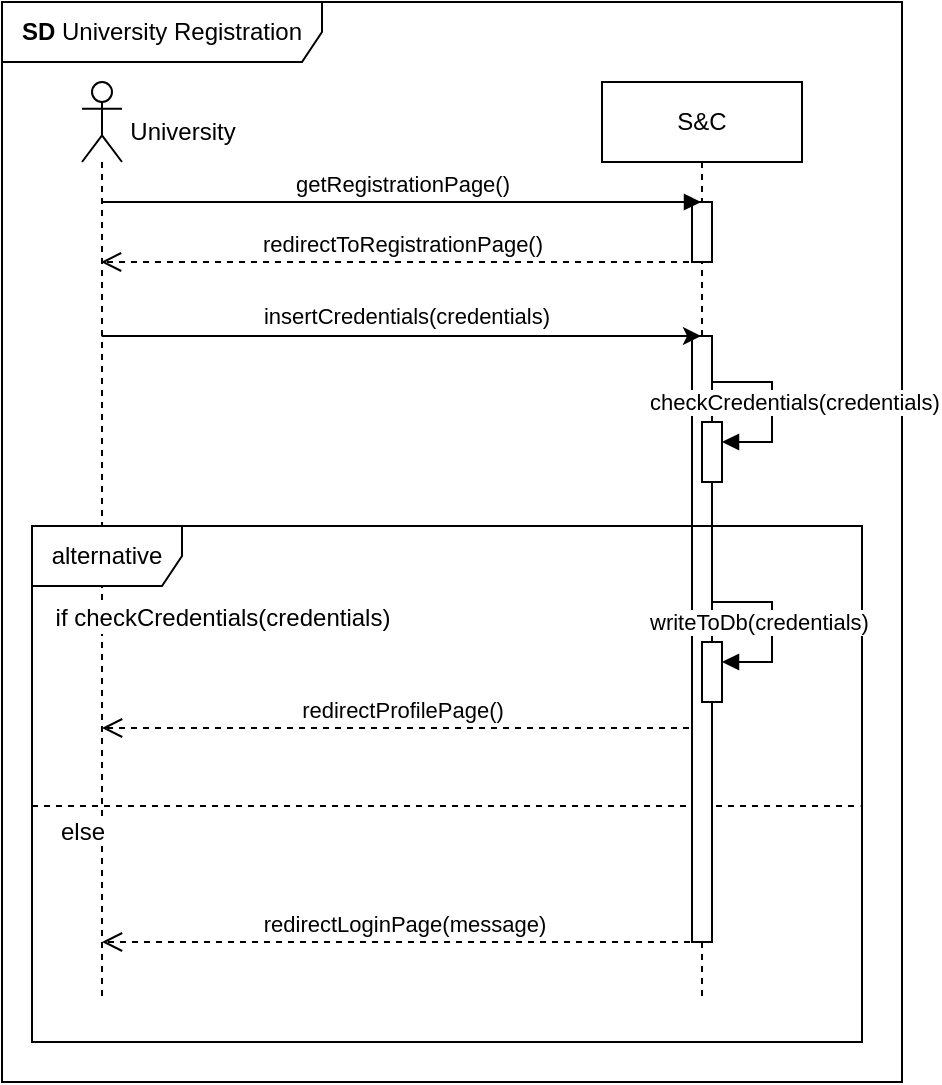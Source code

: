<mxfile version="25.0.3">
  <diagram name="Page-1" id="2YBvvXClWsGukQMizWep">
    <mxGraphModel dx="1026" dy="692" grid="1" gridSize="10" guides="1" tooltips="1" connect="1" arrows="1" fold="1" page="1" pageScale="1" pageWidth="850" pageHeight="1100" math="0" shadow="0">
      <root>
        <mxCell id="0" />
        <mxCell id="1" parent="0" />
        <mxCell id="1ZKG4CmkqfWAM7Gi57S6-19" value="redirectProfilePage()" style="html=1;verticalAlign=bottom;endArrow=open;dashed=1;endSize=8;curved=0;rounded=0;" parent="1" edge="1">
          <mxGeometry x="-0.002" relative="1" as="geometry">
            <mxPoint x="509.5" y="703" as="sourcePoint" />
            <mxPoint x="210" y="703" as="targetPoint" />
            <Array as="points">
              <mxPoint x="450" y="703" />
              <mxPoint x="390" y="703" />
              <mxPoint x="330" y="703" />
              <mxPoint x="300" y="703" />
            </Array>
            <mxPoint as="offset" />
          </mxGeometry>
        </mxCell>
        <mxCell id="1ZKG4CmkqfWAM7Gi57S6-25" value="" style="endArrow=none;dashed=1;html=1;rounded=0;exitX=0;exitY=0.53;exitDx=0;exitDy=0;exitPerimeter=0;entryX=0.998;entryY=0.53;entryDx=0;entryDy=0;entryPerimeter=0;" parent="1" edge="1">
          <mxGeometry width="50" height="50" relative="1" as="geometry">
            <mxPoint x="175" y="741.94" as="sourcePoint" />
            <mxPoint x="589.17" y="741.94" as="targetPoint" />
            <Array as="points" />
          </mxGeometry>
        </mxCell>
        <mxCell id="1ZKG4CmkqfWAM7Gi57S6-6" value="&lt;b&gt;SD&lt;/b&gt;&amp;nbsp;University&amp;nbsp;Registration" style="shape=umlFrame;whiteSpace=wrap;html=1;pointerEvents=0;width=160;height=30;" parent="1" vertex="1">
          <mxGeometry x="160" y="340" width="450" height="540" as="geometry" />
        </mxCell>
        <mxCell id="1ZKG4CmkqfWAM7Gi57S6-11" value="S&amp;amp;C" style="shape=umlLifeline;perimeter=lifelinePerimeter;whiteSpace=wrap;html=1;container=1;dropTarget=0;collapsible=0;recursiveResize=0;outlineConnect=0;portConstraint=eastwest;newEdgeStyle={&quot;curved&quot;:0,&quot;rounded&quot;:0};" parent="1" vertex="1">
          <mxGeometry x="460" y="380" width="100" height="460" as="geometry" />
        </mxCell>
        <mxCell id="Gw3LUGfZnfMUm4rp8UOA-1" value="" style="html=1;points=[[0,0,0,0,5],[0,1,0,0,-5],[1,0,0,0,5],[1,1,0,0,-5]];perimeter=orthogonalPerimeter;outlineConnect=0;targetShapes=umlLifeline;portConstraint=eastwest;newEdgeStyle={&quot;curved&quot;:0,&quot;rounded&quot;:0};" parent="1ZKG4CmkqfWAM7Gi57S6-11" vertex="1">
          <mxGeometry x="45" y="60" width="10" height="30" as="geometry" />
        </mxCell>
        <mxCell id="Gw3LUGfZnfMUm4rp8UOA-2" value="" style="html=1;points=[[0,0,0,0,5],[0,1,0,0,-5],[1,0,0,0,5],[1,1,0,0,-5]];perimeter=orthogonalPerimeter;outlineConnect=0;targetShapes=umlLifeline;portConstraint=eastwest;newEdgeStyle={&quot;curved&quot;:0,&quot;rounded&quot;:0};" parent="1ZKG4CmkqfWAM7Gi57S6-11" vertex="1">
          <mxGeometry x="45" y="127" width="10" height="303" as="geometry" />
        </mxCell>
        <mxCell id="ymWepqPld3naHtEsWhe9-15" value="" style="html=1;points=[[0,0,0,0,5],[0,1,0,0,-5],[1,0,0,0,5],[1,1,0,0,-5]];perimeter=orthogonalPerimeter;outlineConnect=0;targetShapes=umlLifeline;portConstraint=eastwest;newEdgeStyle={&quot;curved&quot;:0,&quot;rounded&quot;:0};" parent="1ZKG4CmkqfWAM7Gi57S6-11" vertex="1">
          <mxGeometry x="50" y="170" width="10" height="30" as="geometry" />
        </mxCell>
        <mxCell id="ymWepqPld3naHtEsWhe9-16" value="checkCredentials(credentials)" style="html=1;align=left;spacingLeft=2;endArrow=block;rounded=0;edgeStyle=orthogonalEdgeStyle;curved=0;rounded=0;" parent="1ZKG4CmkqfWAM7Gi57S6-11" edge="1">
          <mxGeometry x="-1" y="-36" relative="1" as="geometry">
            <mxPoint x="55" y="150" as="sourcePoint" />
            <Array as="points">
              <mxPoint x="85" y="150" />
              <mxPoint x="85" y="180" />
            </Array>
            <mxPoint x="-35" y="-26" as="offset" />
            <mxPoint x="60" y="180" as="targetPoint" />
          </mxGeometry>
        </mxCell>
        <mxCell id="1ZKG4CmkqfWAM7Gi57S6-17" style="edgeStyle=orthogonalEdgeStyle;rounded=0;orthogonalLoop=1;jettySize=auto;html=1;curved=0;" parent="1" edge="1">
          <mxGeometry relative="1" as="geometry">
            <mxPoint x="209.81" y="507.0" as="sourcePoint" />
            <mxPoint x="509.5" y="507.0" as="targetPoint" />
          </mxGeometry>
        </mxCell>
        <mxCell id="1ZKG4CmkqfWAM7Gi57S6-18" value="insertCredentials(credentials)" style="edgeLabel;html=1;align=center;verticalAlign=middle;resizable=0;points=[];" parent="1ZKG4CmkqfWAM7Gi57S6-17" vertex="1" connectable="0">
          <mxGeometry x="0.013" y="1" relative="1" as="geometry">
            <mxPoint y="-9" as="offset" />
          </mxGeometry>
        </mxCell>
        <mxCell id="1ZKG4CmkqfWAM7Gi57S6-13" value="" style="shape=umlLifeline;perimeter=lifelinePerimeter;whiteSpace=wrap;html=1;container=1;dropTarget=0;collapsible=0;recursiveResize=0;outlineConnect=0;portConstraint=eastwest;newEdgeStyle={&quot;curved&quot;:0,&quot;rounded&quot;:0};participant=umlActor;size=40;" parent="1" vertex="1">
          <mxGeometry x="200" y="380" width="20" height="460" as="geometry" />
        </mxCell>
        <mxCell id="1ZKG4CmkqfWAM7Gi57S6-14" value="University" style="text;html=1;align=center;verticalAlign=middle;resizable=0;points=[];autosize=1;strokeColor=none;fillColor=none;" parent="1" vertex="1">
          <mxGeometry x="210" y="390" width="80" height="30" as="geometry" />
        </mxCell>
        <mxCell id="1ZKG4CmkqfWAM7Gi57S6-16" value="redirectToRegistrationPage()" style="html=1;verticalAlign=bottom;endArrow=open;dashed=1;endSize=8;curved=0;rounded=0;" parent="1" edge="1">
          <mxGeometry relative="1" as="geometry">
            <mxPoint x="509.5" y="470" as="sourcePoint" />
            <mxPoint x="209.5" y="470" as="targetPoint" />
            <Array as="points">
              <mxPoint x="390" y="470" />
            </Array>
            <mxPoint as="offset" />
          </mxGeometry>
        </mxCell>
        <mxCell id="1ZKG4CmkqfWAM7Gi57S6-23" value="alternative" style="shape=umlFrame;whiteSpace=wrap;html=1;pointerEvents=0;width=75;height=30;" parent="1" vertex="1">
          <mxGeometry x="175" y="602" width="415" height="258" as="geometry" />
        </mxCell>
        <mxCell id="1ZKG4CmkqfWAM7Gi57S6-24" value="if checkCredentials(credentials)" style="text;html=1;align=center;verticalAlign=middle;resizable=0;points=[];autosize=1;strokeColor=none;fillColor=none;labelBackgroundColor=default;" parent="1" vertex="1">
          <mxGeometry x="175" y="633" width="190" height="30" as="geometry" />
        </mxCell>
        <mxCell id="1ZKG4CmkqfWAM7Gi57S6-26" value="&lt;span style=&quot;background-color: rgb(255, 255, 255);&quot;&gt;else&lt;/span&gt;" style="text;html=1;align=center;verticalAlign=middle;resizable=0;points=[];autosize=1;strokeColor=none;fillColor=none;" parent="1" vertex="1">
          <mxGeometry x="175" y="740" width="50" height="30" as="geometry" />
        </mxCell>
        <mxCell id="1ZKG4CmkqfWAM7Gi57S6-27" value="redirectLoginPage(message)" style="html=1;verticalAlign=bottom;endArrow=open;dashed=1;endSize=8;curved=0;rounded=0;" parent="1" target="1ZKG4CmkqfWAM7Gi57S6-13" edge="1">
          <mxGeometry x="-0.005" relative="1" as="geometry">
            <mxPoint x="510" y="810" as="sourcePoint" />
            <mxPoint x="215.5" y="810" as="targetPoint" />
            <Array as="points">
              <mxPoint x="455.5" y="810" />
              <mxPoint x="395.5" y="810" />
              <mxPoint x="335.5" y="810" />
              <mxPoint x="305.5" y="810" />
            </Array>
            <mxPoint as="offset" />
          </mxGeometry>
        </mxCell>
        <mxCell id="ymWepqPld3naHtEsWhe9-26" value="" style="html=1;points=[[0,0,0,0,5],[0,1,0,0,-5],[1,0,0,0,5],[1,1,0,0,-5]];perimeter=orthogonalPerimeter;outlineConnect=0;targetShapes=umlLifeline;portConstraint=eastwest;newEdgeStyle={&quot;curved&quot;:0,&quot;rounded&quot;:0};" parent="1" vertex="1">
          <mxGeometry x="510" y="660" width="10" height="30" as="geometry" />
        </mxCell>
        <mxCell id="ymWepqPld3naHtEsWhe9-27" value="writeToDb(credentials)" style="html=1;align=left;spacingLeft=2;endArrow=block;rounded=0;edgeStyle=orthogonalEdgeStyle;curved=0;rounded=0;" parent="1" edge="1">
          <mxGeometry x="-1" y="-36" relative="1" as="geometry">
            <mxPoint x="515" y="640" as="sourcePoint" />
            <Array as="points">
              <mxPoint x="545" y="670" />
            </Array>
            <mxPoint x="520" y="670" as="targetPoint" />
            <mxPoint x="-35" y="-26" as="offset" />
          </mxGeometry>
        </mxCell>
        <mxCell id="aM9ryv3xv72pqoxQDRHE-7" value="getRegistrationPage()" style="html=1;verticalAlign=bottom;endArrow=block;edgeStyle=elbowEdgeStyle;elbow=vertical;curved=0;rounded=0;" parent="1" edge="1">
          <mxGeometry x="0.001" relative="1" as="geometry">
            <mxPoint x="209.81" y="440.0" as="sourcePoint" />
            <Array as="points">
              <mxPoint x="400" y="440" />
              <mxPoint x="365" y="410" />
            </Array>
            <mxPoint x="509.5" y="440.0" as="targetPoint" />
            <mxPoint as="offset" />
          </mxGeometry>
        </mxCell>
      </root>
    </mxGraphModel>
  </diagram>
</mxfile>
